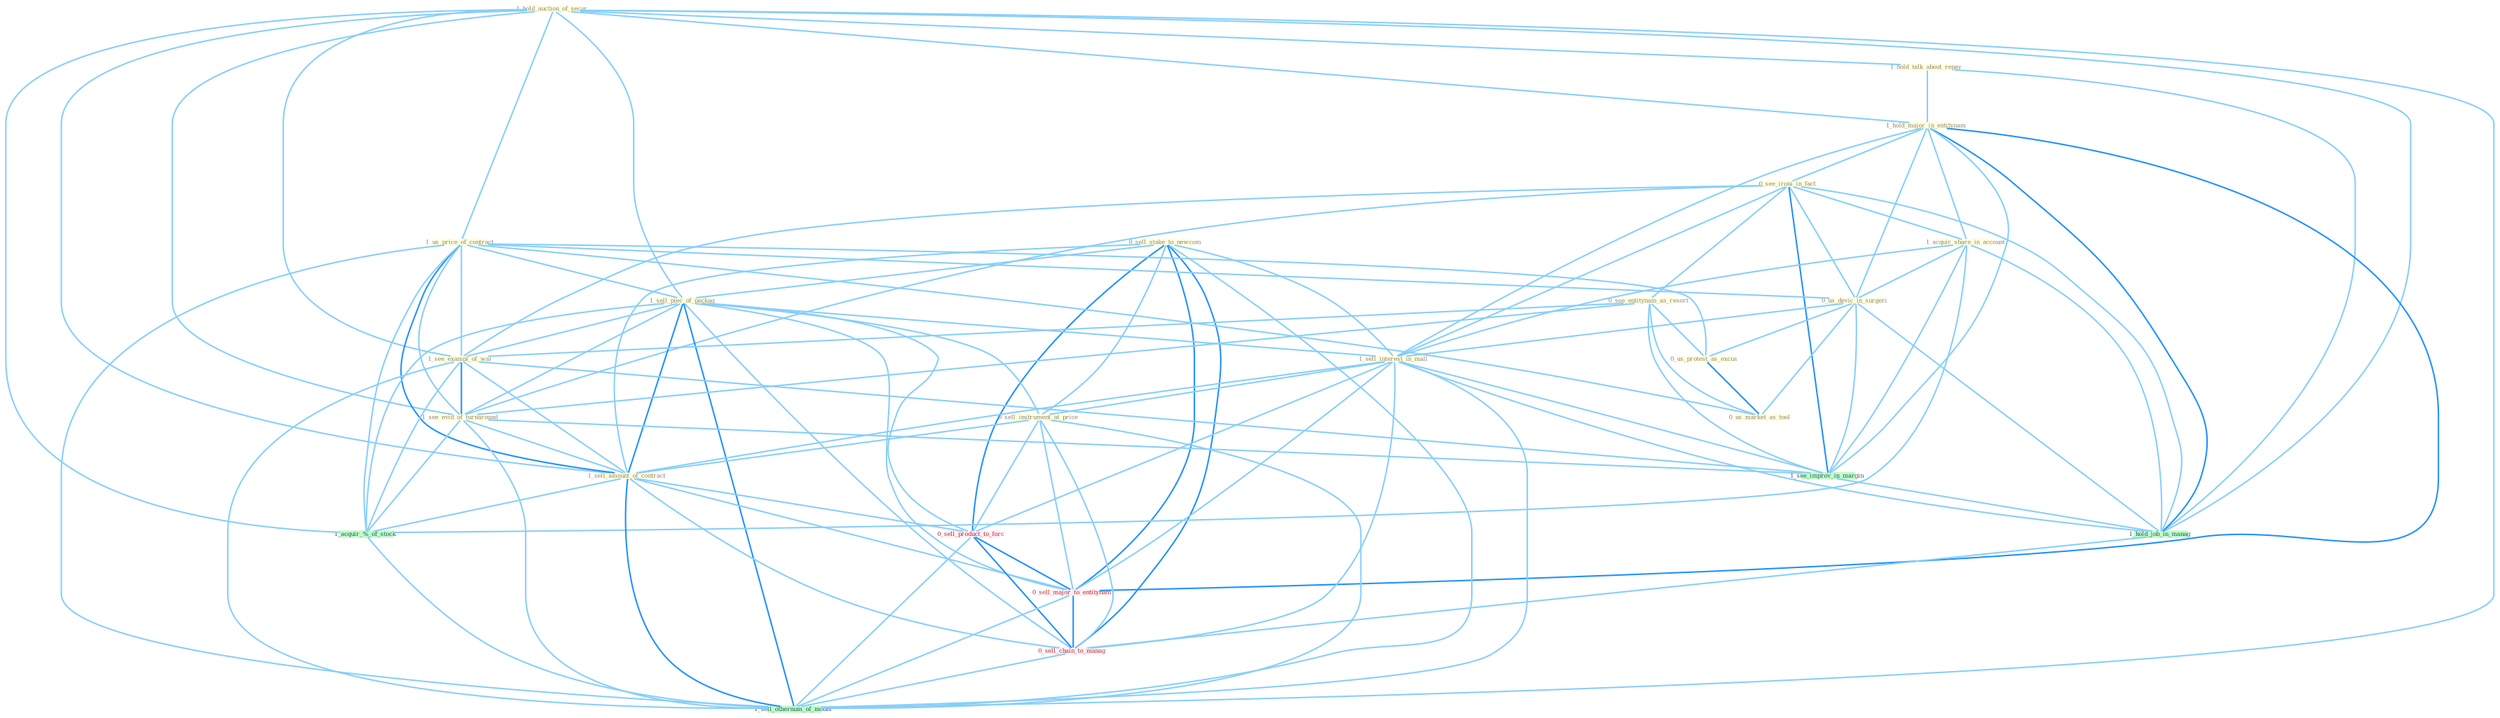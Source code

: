 Graph G{ 
    node
    [shape=polygon,style=filled,width=.5,height=.06,color="#BDFCC9",fixedsize=true,fontsize=4,
    fontcolor="#2f4f4f"];
    {node
    [color="#ffffe0", fontcolor="#8b7d6b"] "1_hold_auction_of_secur " "1_hold_talk_about_repay " "1_hold_major_in_entitynam " "0_see_ironi_in_fact " "0_sell_stake_to_newcom " "1_us_price_of_contract " "1_sell_piec_of_packag " "0_see_entitynam_as_resort " "1_see_exampl_of_wai " "1_see_evid_of_turnaround " "1_acquir_share_in_account " "0_us_devic_in_surgeri " "0_us_protest_as_excus " "0_us_market_as_tool " "1_sell_interest_in_mall " "0_sell_instrument_at_price " "1_sell_amount_of_contract "}
{node [color="#fff0f5", fontcolor="#b22222"] "0_sell_product_to_forc " "0_sell_major_to_entitynam " "0_sell_chain_to_manag "}
edge [color="#B0E2FF"];

	"1_hold_auction_of_secur " -- "1_hold_talk_about_repay " [w="1", color="#87cefa" ];
	"1_hold_auction_of_secur " -- "1_hold_major_in_entitynam " [w="1", color="#87cefa" ];
	"1_hold_auction_of_secur " -- "1_us_price_of_contract " [w="1", color="#87cefa" ];
	"1_hold_auction_of_secur " -- "1_sell_piec_of_packag " [w="1", color="#87cefa" ];
	"1_hold_auction_of_secur " -- "1_see_exampl_of_wai " [w="1", color="#87cefa" ];
	"1_hold_auction_of_secur " -- "1_see_evid_of_turnaround " [w="1", color="#87cefa" ];
	"1_hold_auction_of_secur " -- "1_sell_amount_of_contract " [w="1", color="#87cefa" ];
	"1_hold_auction_of_secur " -- "1_acquir_%_of_stock " [w="1", color="#87cefa" ];
	"1_hold_auction_of_secur " -- "1_hold_job_in_manag " [w="1", color="#87cefa" ];
	"1_hold_auction_of_secur " -- "1_sell_othernum_of_model " [w="1", color="#87cefa" ];
	"1_hold_talk_about_repay " -- "1_hold_major_in_entitynam " [w="1", color="#87cefa" ];
	"1_hold_talk_about_repay " -- "1_hold_job_in_manag " [w="1", color="#87cefa" ];
	"1_hold_major_in_entitynam " -- "0_see_ironi_in_fact " [w="1", color="#87cefa" ];
	"1_hold_major_in_entitynam " -- "1_acquir_share_in_account " [w="1", color="#87cefa" ];
	"1_hold_major_in_entitynam " -- "0_us_devic_in_surgeri " [w="1", color="#87cefa" ];
	"1_hold_major_in_entitynam " -- "1_sell_interest_in_mall " [w="1", color="#87cefa" ];
	"1_hold_major_in_entitynam " -- "1_see_improv_in_margin " [w="1", color="#87cefa" ];
	"1_hold_major_in_entitynam " -- "1_hold_job_in_manag " [w="2", color="#1e90ff" , len=0.8];
	"1_hold_major_in_entitynam " -- "0_sell_major_to_entitynam " [w="2", color="#1e90ff" , len=0.8];
	"0_see_ironi_in_fact " -- "0_see_entitynam_as_resort " [w="1", color="#87cefa" ];
	"0_see_ironi_in_fact " -- "1_see_exampl_of_wai " [w="1", color="#87cefa" ];
	"0_see_ironi_in_fact " -- "1_see_evid_of_turnaround " [w="1", color="#87cefa" ];
	"0_see_ironi_in_fact " -- "1_acquir_share_in_account " [w="1", color="#87cefa" ];
	"0_see_ironi_in_fact " -- "0_us_devic_in_surgeri " [w="1", color="#87cefa" ];
	"0_see_ironi_in_fact " -- "1_sell_interest_in_mall " [w="1", color="#87cefa" ];
	"0_see_ironi_in_fact " -- "1_see_improv_in_margin " [w="2", color="#1e90ff" , len=0.8];
	"0_see_ironi_in_fact " -- "1_hold_job_in_manag " [w="1", color="#87cefa" ];
	"0_sell_stake_to_newcom " -- "1_sell_piec_of_packag " [w="1", color="#87cefa" ];
	"0_sell_stake_to_newcom " -- "1_sell_interest_in_mall " [w="1", color="#87cefa" ];
	"0_sell_stake_to_newcom " -- "0_sell_instrument_at_price " [w="1", color="#87cefa" ];
	"0_sell_stake_to_newcom " -- "1_sell_amount_of_contract " [w="1", color="#87cefa" ];
	"0_sell_stake_to_newcom " -- "0_sell_product_to_forc " [w="2", color="#1e90ff" , len=0.8];
	"0_sell_stake_to_newcom " -- "0_sell_major_to_entitynam " [w="2", color="#1e90ff" , len=0.8];
	"0_sell_stake_to_newcom " -- "0_sell_chain_to_manag " [w="2", color="#1e90ff" , len=0.8];
	"0_sell_stake_to_newcom " -- "1_sell_othernum_of_model " [w="1", color="#87cefa" ];
	"1_us_price_of_contract " -- "1_sell_piec_of_packag " [w="1", color="#87cefa" ];
	"1_us_price_of_contract " -- "1_see_exampl_of_wai " [w="1", color="#87cefa" ];
	"1_us_price_of_contract " -- "1_see_evid_of_turnaround " [w="1", color="#87cefa" ];
	"1_us_price_of_contract " -- "0_us_devic_in_surgeri " [w="1", color="#87cefa" ];
	"1_us_price_of_contract " -- "0_us_protest_as_excus " [w="1", color="#87cefa" ];
	"1_us_price_of_contract " -- "0_us_market_as_tool " [w="1", color="#87cefa" ];
	"1_us_price_of_contract " -- "1_sell_amount_of_contract " [w="2", color="#1e90ff" , len=0.8];
	"1_us_price_of_contract " -- "1_acquir_%_of_stock " [w="1", color="#87cefa" ];
	"1_us_price_of_contract " -- "1_sell_othernum_of_model " [w="1", color="#87cefa" ];
	"1_sell_piec_of_packag " -- "1_see_exampl_of_wai " [w="1", color="#87cefa" ];
	"1_sell_piec_of_packag " -- "1_see_evid_of_turnaround " [w="1", color="#87cefa" ];
	"1_sell_piec_of_packag " -- "1_sell_interest_in_mall " [w="1", color="#87cefa" ];
	"1_sell_piec_of_packag " -- "0_sell_instrument_at_price " [w="1", color="#87cefa" ];
	"1_sell_piec_of_packag " -- "1_sell_amount_of_contract " [w="2", color="#1e90ff" , len=0.8];
	"1_sell_piec_of_packag " -- "1_acquir_%_of_stock " [w="1", color="#87cefa" ];
	"1_sell_piec_of_packag " -- "0_sell_product_to_forc " [w="1", color="#87cefa" ];
	"1_sell_piec_of_packag " -- "0_sell_major_to_entitynam " [w="1", color="#87cefa" ];
	"1_sell_piec_of_packag " -- "0_sell_chain_to_manag " [w="1", color="#87cefa" ];
	"1_sell_piec_of_packag " -- "1_sell_othernum_of_model " [w="2", color="#1e90ff" , len=0.8];
	"0_see_entitynam_as_resort " -- "1_see_exampl_of_wai " [w="1", color="#87cefa" ];
	"0_see_entitynam_as_resort " -- "1_see_evid_of_turnaround " [w="1", color="#87cefa" ];
	"0_see_entitynam_as_resort " -- "0_us_protest_as_excus " [w="1", color="#87cefa" ];
	"0_see_entitynam_as_resort " -- "0_us_market_as_tool " [w="1", color="#87cefa" ];
	"0_see_entitynam_as_resort " -- "1_see_improv_in_margin " [w="1", color="#87cefa" ];
	"1_see_exampl_of_wai " -- "1_see_evid_of_turnaround " [w="2", color="#1e90ff" , len=0.8];
	"1_see_exampl_of_wai " -- "1_sell_amount_of_contract " [w="1", color="#87cefa" ];
	"1_see_exampl_of_wai " -- "1_see_improv_in_margin " [w="1", color="#87cefa" ];
	"1_see_exampl_of_wai " -- "1_acquir_%_of_stock " [w="1", color="#87cefa" ];
	"1_see_exampl_of_wai " -- "1_sell_othernum_of_model " [w="1", color="#87cefa" ];
	"1_see_evid_of_turnaround " -- "1_sell_amount_of_contract " [w="1", color="#87cefa" ];
	"1_see_evid_of_turnaround " -- "1_see_improv_in_margin " [w="1", color="#87cefa" ];
	"1_see_evid_of_turnaround " -- "1_acquir_%_of_stock " [w="1", color="#87cefa" ];
	"1_see_evid_of_turnaround " -- "1_sell_othernum_of_model " [w="1", color="#87cefa" ];
	"1_acquir_share_in_account " -- "0_us_devic_in_surgeri " [w="1", color="#87cefa" ];
	"1_acquir_share_in_account " -- "1_sell_interest_in_mall " [w="1", color="#87cefa" ];
	"1_acquir_share_in_account " -- "1_see_improv_in_margin " [w="1", color="#87cefa" ];
	"1_acquir_share_in_account " -- "1_acquir_%_of_stock " [w="1", color="#87cefa" ];
	"1_acquir_share_in_account " -- "1_hold_job_in_manag " [w="1", color="#87cefa" ];
	"0_us_devic_in_surgeri " -- "0_us_protest_as_excus " [w="1", color="#87cefa" ];
	"0_us_devic_in_surgeri " -- "0_us_market_as_tool " [w="1", color="#87cefa" ];
	"0_us_devic_in_surgeri " -- "1_sell_interest_in_mall " [w="1", color="#87cefa" ];
	"0_us_devic_in_surgeri " -- "1_see_improv_in_margin " [w="1", color="#87cefa" ];
	"0_us_devic_in_surgeri " -- "1_hold_job_in_manag " [w="1", color="#87cefa" ];
	"0_us_protest_as_excus " -- "0_us_market_as_tool " [w="2", color="#1e90ff" , len=0.8];
	"1_sell_interest_in_mall " -- "0_sell_instrument_at_price " [w="1", color="#87cefa" ];
	"1_sell_interest_in_mall " -- "1_sell_amount_of_contract " [w="1", color="#87cefa" ];
	"1_sell_interest_in_mall " -- "1_see_improv_in_margin " [w="1", color="#87cefa" ];
	"1_sell_interest_in_mall " -- "1_hold_job_in_manag " [w="1", color="#87cefa" ];
	"1_sell_interest_in_mall " -- "0_sell_product_to_forc " [w="1", color="#87cefa" ];
	"1_sell_interest_in_mall " -- "0_sell_major_to_entitynam " [w="1", color="#87cefa" ];
	"1_sell_interest_in_mall " -- "0_sell_chain_to_manag " [w="1", color="#87cefa" ];
	"1_sell_interest_in_mall " -- "1_sell_othernum_of_model " [w="1", color="#87cefa" ];
	"0_sell_instrument_at_price " -- "1_sell_amount_of_contract " [w="1", color="#87cefa" ];
	"0_sell_instrument_at_price " -- "0_sell_product_to_forc " [w="1", color="#87cefa" ];
	"0_sell_instrument_at_price " -- "0_sell_major_to_entitynam " [w="1", color="#87cefa" ];
	"0_sell_instrument_at_price " -- "0_sell_chain_to_manag " [w="1", color="#87cefa" ];
	"0_sell_instrument_at_price " -- "1_sell_othernum_of_model " [w="1", color="#87cefa" ];
	"1_sell_amount_of_contract " -- "1_acquir_%_of_stock " [w="1", color="#87cefa" ];
	"1_sell_amount_of_contract " -- "0_sell_product_to_forc " [w="1", color="#87cefa" ];
	"1_sell_amount_of_contract " -- "0_sell_major_to_entitynam " [w="1", color="#87cefa" ];
	"1_sell_amount_of_contract " -- "0_sell_chain_to_manag " [w="1", color="#87cefa" ];
	"1_sell_amount_of_contract " -- "1_sell_othernum_of_model " [w="2", color="#1e90ff" , len=0.8];
	"1_see_improv_in_margin " -- "1_hold_job_in_manag " [w="1", color="#87cefa" ];
	"1_acquir_%_of_stock " -- "1_sell_othernum_of_model " [w="1", color="#87cefa" ];
	"1_hold_job_in_manag " -- "0_sell_chain_to_manag " [w="1", color="#87cefa" ];
	"0_sell_product_to_forc " -- "0_sell_major_to_entitynam " [w="2", color="#1e90ff" , len=0.8];
	"0_sell_product_to_forc " -- "0_sell_chain_to_manag " [w="2", color="#1e90ff" , len=0.8];
	"0_sell_product_to_forc " -- "1_sell_othernum_of_model " [w="1", color="#87cefa" ];
	"0_sell_major_to_entitynam " -- "0_sell_chain_to_manag " [w="2", color="#1e90ff" , len=0.8];
	"0_sell_major_to_entitynam " -- "1_sell_othernum_of_model " [w="1", color="#87cefa" ];
	"0_sell_chain_to_manag " -- "1_sell_othernum_of_model " [w="1", color="#87cefa" ];
}